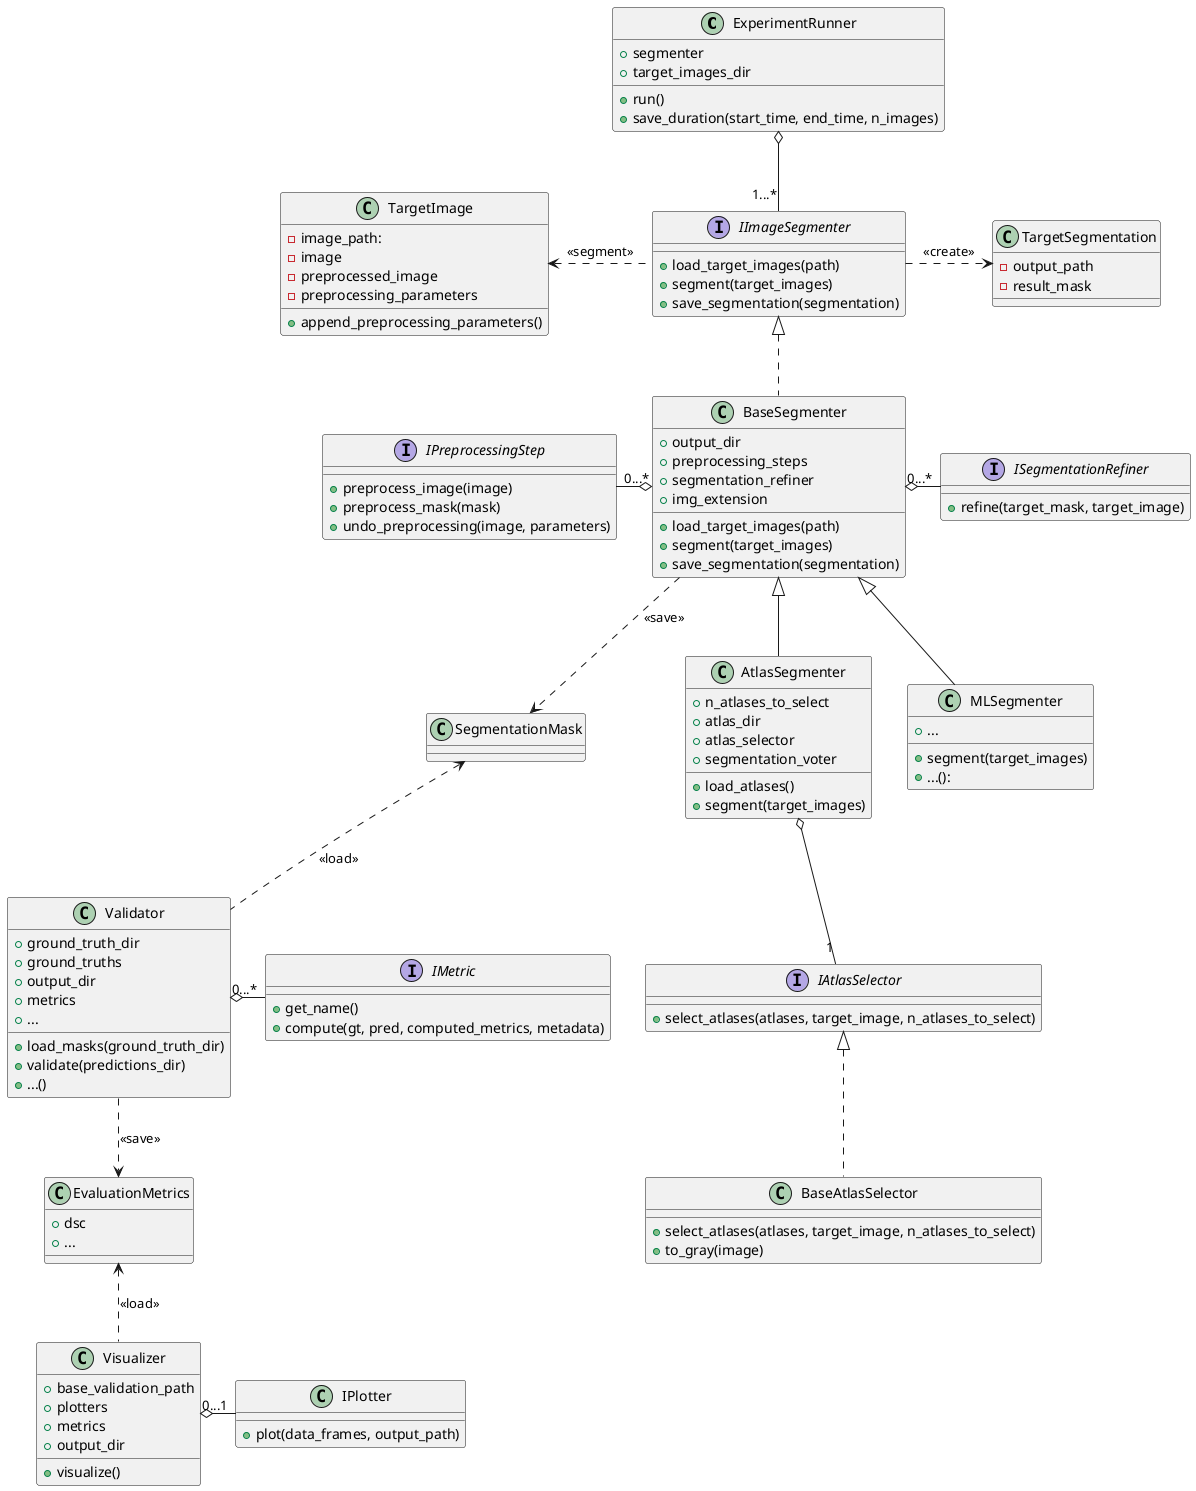 @startuml

class ExperimentRunner {
    + segmenter
    + target_images_dir
    + run()
    + save_duration(start_time, end_time, n_images)
}

interface IImageSegmenter {
    + load_target_images(path)
    + segment(target_images)
    + save_segmentation(segmentation)
}

class BaseSegmenter {
    + output_dir
    + preprocessing_steps
    + segmentation_refiner
    + img_extension
    + load_target_images(path)
    + segment(target_images)
    + save_segmentation(segmentation)
}

class AtlasSegmenter {
    + n_atlases_to_select
    + atlas_dir
    + atlas_selector
    + segmentation_voter
    + load_atlases()
    + segment(target_images)
}

interface IAtlasSelector {
    + select_atlases(atlases, target_image, n_atlases_to_select)
}

class BaseAtlasSelector {
    + select_atlases(atlases, target_image, n_atlases_to_select)
    + to_gray(image)
}

AtlasSegmenter o-- "1" IAtlasSelector
IAtlasSelector <|.. BaseAtlasSelector

class MLSegmenter {
    + ...
    + segment(target_images)
    + ...():
}

interface IPreprocessingStep {
    + preprocess_image(image)
    + preprocess_mask(mask)
    + undo_preprocessing(image, parameters)
}

interface ISegmentationRefiner {
    + refine(target_mask, target_image)
}

IImageSegmenter <|.. BaseSegmenter
BaseSegmenter <|-d- AtlasSegmenter
BaseSegmenter <|-d- MLSegmenter
ExperimentRunner o-- "1...*" IImageSegmenter
BaseSegmenter o-l- "0...*" IPreprocessingStep
BaseSegmenter o-r- "0...*" ISegmentationRefiner



class TargetSegmentation {
    - output_path
    - result_mask
}

class TargetImage {
    - image_path:
    - image
    - preprocessed_image
    - preprocessing_parameters
    + append_preprocessing_parameters()
}

IImageSegmenter .r.> TargetSegmentation : <<create>>
IImageSegmenter .l.> TargetImage : <<segment>>

class SegmentationMask {
}

BaseSegmenter .d.> SegmentationMask : <<save>>


class Validator {
    + ground_truth_dir
    + ground_truths
    + output_dir
    + metrics
    + ...
    + load_masks(ground_truth_dir)
    + validate(predictions_dir)
    + ...()
}

interface IMetric {
    + get_name()
    + compute(gt, pred, computed_metrics, metadata)
}

Validator o-r- "0...*" IMetric
Validator .u.> SegmentationMask : <<load>>

class EvaluationMetrics {
    + dsc
    + ...
}

Validator .d.> EvaluationMetrics : <<save>>

class Visualizer {
    + base_validation_path
    + plotters
    + metrics
    + output_dir
    + visualize()
}

class IPlotter {
    + plot(data_frames, output_path)
}

Visualizer .u.> EvaluationMetrics : <<load>>
Visualizer o-r- "0...1" IPlotter

@enduml